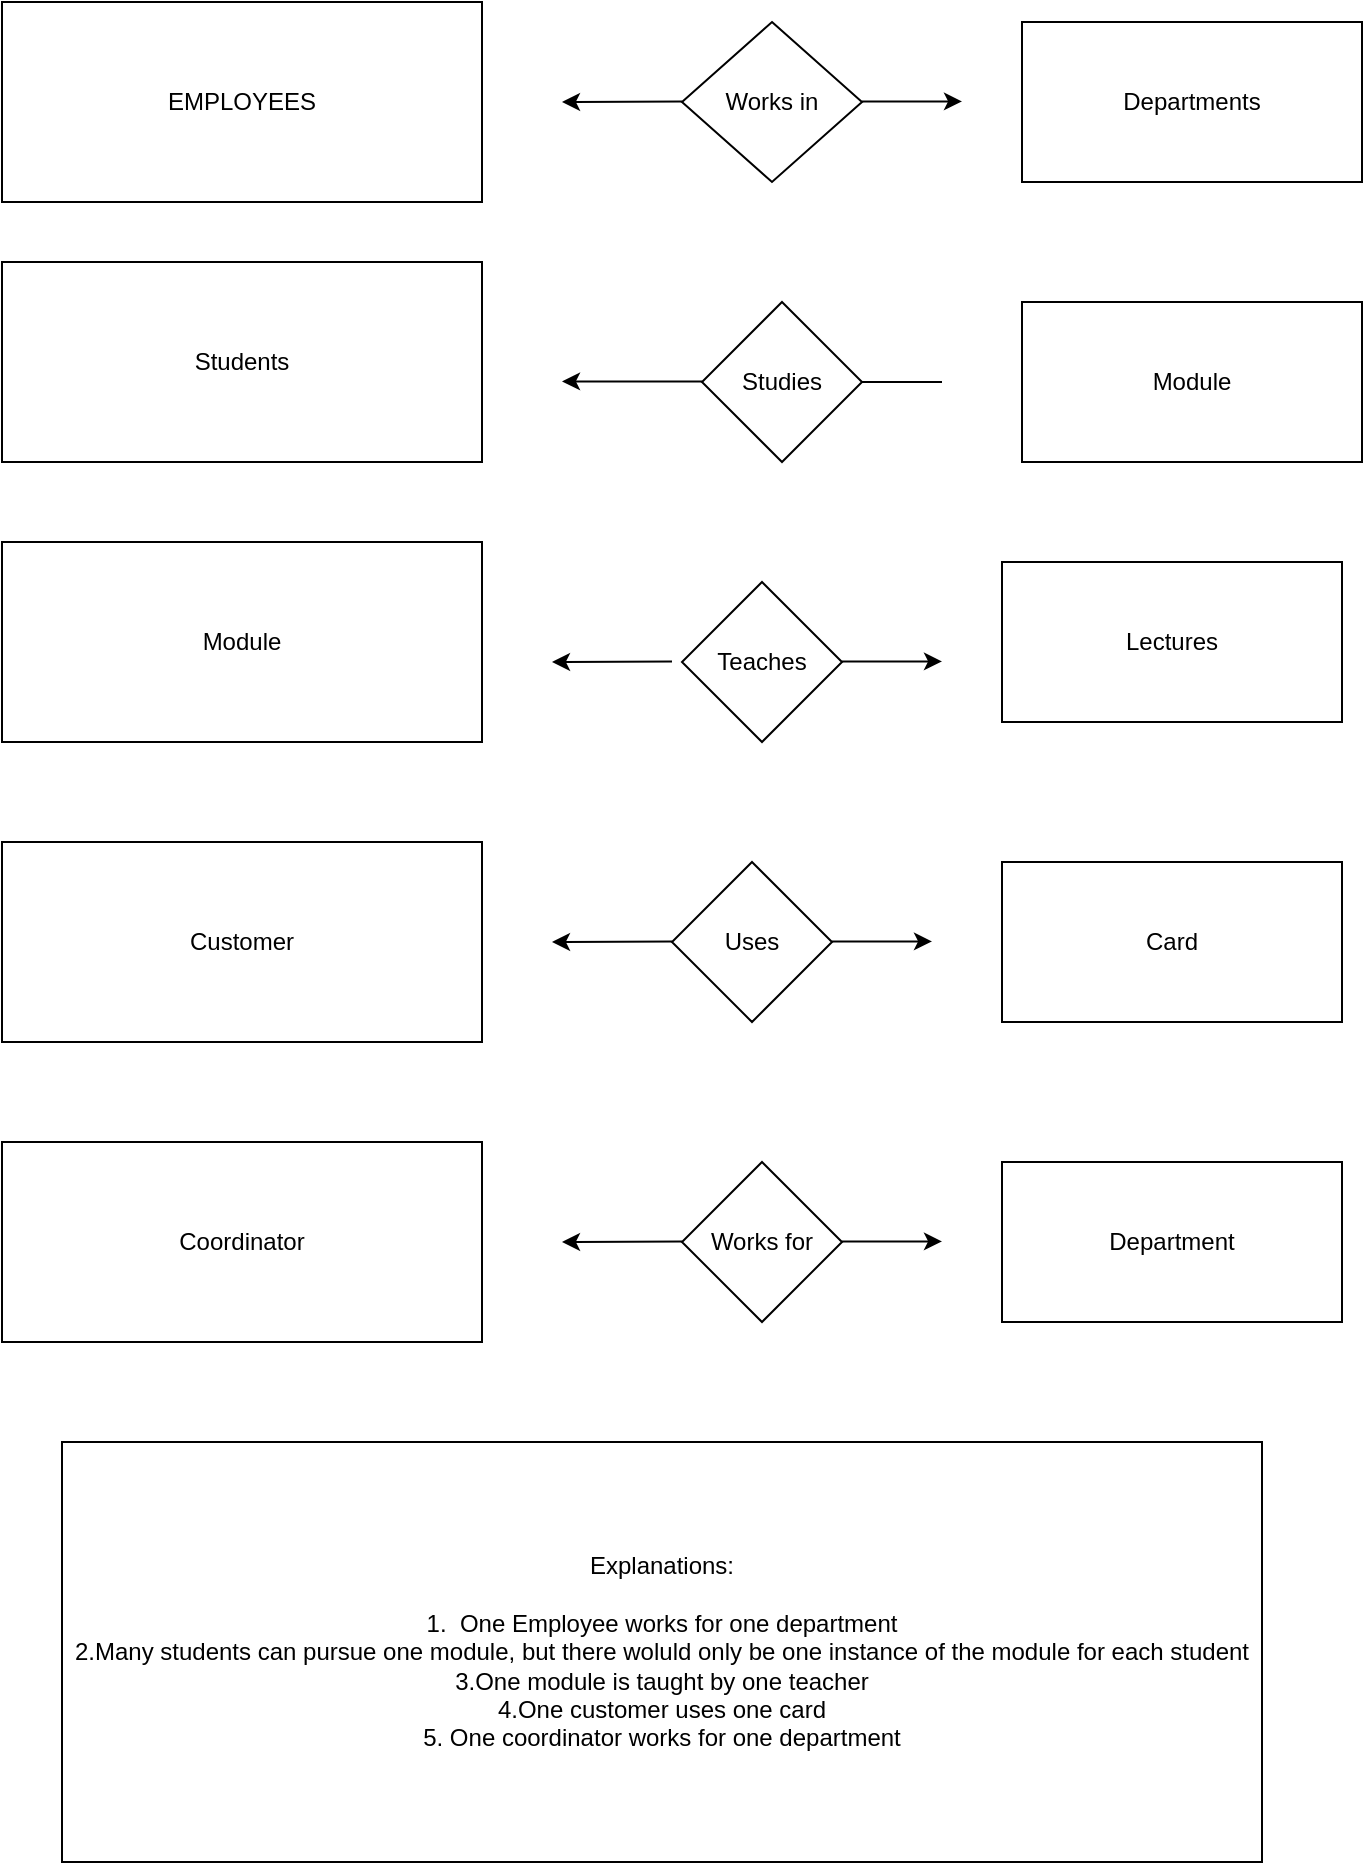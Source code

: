 <mxfile version="24.0.1" type="github">
  <diagram id="R2lEEEUBdFMjLlhIrx00" name="Page-1">
    <mxGraphModel dx="2314" dy="1010" grid="1" gridSize="10" guides="1" tooltips="1" connect="1" arrows="1" fold="1" page="1" pageScale="1" pageWidth="850" pageHeight="1100" math="0" shadow="0" extFonts="Permanent Marker^https://fonts.googleapis.com/css?family=Permanent+Marker">
      <root>
        <mxCell id="0" />
        <mxCell id="1" parent="0" />
        <mxCell id="UEg_cs4jdIOJF6-CDXrI-1" value="Departments" style="rounded=0;whiteSpace=wrap;html=1;" parent="1" vertex="1">
          <mxGeometry x="640" y="100" width="170" height="80" as="geometry" />
        </mxCell>
        <mxCell id="UEg_cs4jdIOJF6-CDXrI-2" value="EMPLOYEES" style="rounded=0;whiteSpace=wrap;html=1;" parent="1" vertex="1">
          <mxGeometry x="130" y="90" width="240" height="100" as="geometry" />
        </mxCell>
        <mxCell id="UEg_cs4jdIOJF6-CDXrI-3" value="Works in" style="rhombus;whiteSpace=wrap;html=1;" parent="1" vertex="1">
          <mxGeometry x="470" y="100" width="90" height="80" as="geometry" />
        </mxCell>
        <mxCell id="UEg_cs4jdIOJF6-CDXrI-4" value="Module" style="rounded=0;whiteSpace=wrap;html=1;" parent="1" vertex="1">
          <mxGeometry x="640" y="240" width="170" height="80" as="geometry" />
        </mxCell>
        <mxCell id="UEg_cs4jdIOJF6-CDXrI-5" value="Students" style="rounded=0;whiteSpace=wrap;html=1;" parent="1" vertex="1">
          <mxGeometry x="130" y="220" width="240" height="100" as="geometry" />
        </mxCell>
        <mxCell id="UEg_cs4jdIOJF6-CDXrI-6" value="Studies" style="rhombus;whiteSpace=wrap;html=1;" parent="1" vertex="1">
          <mxGeometry x="480" y="240" width="80" height="80" as="geometry" />
        </mxCell>
        <mxCell id="UEg_cs4jdIOJF6-CDXrI-7" value="Lectures" style="rounded=0;whiteSpace=wrap;html=1;" parent="1" vertex="1">
          <mxGeometry x="630" y="370" width="170" height="80" as="geometry" />
        </mxCell>
        <mxCell id="UEg_cs4jdIOJF6-CDXrI-8" value="Module" style="rounded=0;whiteSpace=wrap;html=1;" parent="1" vertex="1">
          <mxGeometry x="130" y="360" width="240" height="100" as="geometry" />
        </mxCell>
        <mxCell id="UEg_cs4jdIOJF6-CDXrI-10" value="Card" style="rounded=0;whiteSpace=wrap;html=1;" parent="1" vertex="1">
          <mxGeometry x="630" y="520" width="170" height="80" as="geometry" />
        </mxCell>
        <mxCell id="UEg_cs4jdIOJF6-CDXrI-11" value="Customer" style="rounded=0;whiteSpace=wrap;html=1;" parent="1" vertex="1">
          <mxGeometry x="130" y="510" width="240" height="100" as="geometry" />
        </mxCell>
        <mxCell id="UEg_cs4jdIOJF6-CDXrI-13" value="Department" style="rounded=0;whiteSpace=wrap;html=1;" parent="1" vertex="1">
          <mxGeometry x="630" y="670" width="170" height="80" as="geometry" />
        </mxCell>
        <mxCell id="UEg_cs4jdIOJF6-CDXrI-14" value="Coordinator" style="rounded=0;whiteSpace=wrap;html=1;" parent="1" vertex="1">
          <mxGeometry x="130" y="660" width="240" height="100" as="geometry" />
        </mxCell>
        <mxCell id="UEg_cs4jdIOJF6-CDXrI-20" value="" style="endArrow=classic;html=1;rounded=0;" parent="1" edge="1">
          <mxGeometry width="50" height="50" relative="1" as="geometry">
            <mxPoint x="480" y="279.69" as="sourcePoint" />
            <mxPoint x="410" y="279.69" as="targetPoint" />
          </mxGeometry>
        </mxCell>
        <mxCell id="UEg_cs4jdIOJF6-CDXrI-21" value="" style="endArrow=classic;html=1;rounded=0;" parent="1" edge="1">
          <mxGeometry width="50" height="50" relative="1" as="geometry">
            <mxPoint x="470" y="139.69" as="sourcePoint" />
            <mxPoint x="410" y="140" as="targetPoint" />
          </mxGeometry>
        </mxCell>
        <mxCell id="UEg_cs4jdIOJF6-CDXrI-22" value="" style="endArrow=classic;html=1;rounded=0;" parent="1" edge="1">
          <mxGeometry width="50" height="50" relative="1" as="geometry">
            <mxPoint x="560" y="139.69" as="sourcePoint" />
            <mxPoint x="610" y="139.69" as="targetPoint" />
          </mxGeometry>
        </mxCell>
        <mxCell id="UEg_cs4jdIOJF6-CDXrI-25" value="Teaches" style="rhombus;whiteSpace=wrap;html=1;" parent="1" vertex="1">
          <mxGeometry x="470" y="380" width="80" height="80" as="geometry" />
        </mxCell>
        <mxCell id="UEg_cs4jdIOJF6-CDXrI-26" value="" style="endArrow=classic;html=1;rounded=0;" parent="1" edge="1">
          <mxGeometry width="50" height="50" relative="1" as="geometry">
            <mxPoint x="465" y="419.69" as="sourcePoint" />
            <mxPoint x="405" y="420" as="targetPoint" />
          </mxGeometry>
        </mxCell>
        <mxCell id="UEg_cs4jdIOJF6-CDXrI-27" value="" style="endArrow=classic;html=1;rounded=0;" parent="1" edge="1">
          <mxGeometry width="50" height="50" relative="1" as="geometry">
            <mxPoint x="550" y="419.69" as="sourcePoint" />
            <mxPoint x="600" y="419.69" as="targetPoint" />
          </mxGeometry>
        </mxCell>
        <mxCell id="UEg_cs4jdIOJF6-CDXrI-28" value="Uses" style="rhombus;whiteSpace=wrap;html=1;" parent="1" vertex="1">
          <mxGeometry x="465" y="520" width="80" height="80" as="geometry" />
        </mxCell>
        <mxCell id="UEg_cs4jdIOJF6-CDXrI-29" value="" style="endArrow=classic;html=1;rounded=0;" parent="1" edge="1">
          <mxGeometry width="50" height="50" relative="1" as="geometry">
            <mxPoint x="465" y="559.69" as="sourcePoint" />
            <mxPoint x="405" y="560" as="targetPoint" />
          </mxGeometry>
        </mxCell>
        <mxCell id="UEg_cs4jdIOJF6-CDXrI-30" value="" style="endArrow=classic;html=1;rounded=0;" parent="1" edge="1">
          <mxGeometry width="50" height="50" relative="1" as="geometry">
            <mxPoint x="545" y="559.69" as="sourcePoint" />
            <mxPoint x="595" y="559.69" as="targetPoint" />
          </mxGeometry>
        </mxCell>
        <mxCell id="UEg_cs4jdIOJF6-CDXrI-31" value="Works for" style="rhombus;whiteSpace=wrap;html=1;" parent="1" vertex="1">
          <mxGeometry x="470" y="670" width="80" height="80" as="geometry" />
        </mxCell>
        <mxCell id="UEg_cs4jdIOJF6-CDXrI-32" value="" style="endArrow=classic;html=1;rounded=0;" parent="1" edge="1">
          <mxGeometry width="50" height="50" relative="1" as="geometry">
            <mxPoint x="470" y="709.69" as="sourcePoint" />
            <mxPoint x="410" y="710" as="targetPoint" />
          </mxGeometry>
        </mxCell>
        <mxCell id="UEg_cs4jdIOJF6-CDXrI-33" value="" style="endArrow=classic;html=1;rounded=0;" parent="1" edge="1">
          <mxGeometry width="50" height="50" relative="1" as="geometry">
            <mxPoint x="550" y="709.69" as="sourcePoint" />
            <mxPoint x="600" y="709.69" as="targetPoint" />
          </mxGeometry>
        </mxCell>
        <mxCell id="UEg_cs4jdIOJF6-CDXrI-35" value="" style="endArrow=none;html=1;rounded=0;" parent="1" edge="1">
          <mxGeometry width="50" height="50" relative="1" as="geometry">
            <mxPoint x="560" y="280" as="sourcePoint" />
            <mxPoint x="600" y="280" as="targetPoint" />
          </mxGeometry>
        </mxCell>
        <mxCell id="UEg_cs4jdIOJF6-CDXrI-36" value="Explanations:&lt;br&gt;&lt;br&gt;1.&amp;nbsp; One Employee works for one department&lt;div&gt;2.Many students can pursue one module, but there woluld only be one instance of the module for each student&lt;/div&gt;&lt;div&gt;3.One module is taught by one teacher&lt;/div&gt;&lt;div&gt;4.One customer uses one card&lt;/div&gt;&lt;div&gt;5. One coordinator works for one department&lt;/div&gt;" style="rounded=0;whiteSpace=wrap;html=1;" parent="1" vertex="1">
          <mxGeometry x="160" y="810" width="600" height="210" as="geometry" />
        </mxCell>
      </root>
    </mxGraphModel>
  </diagram>
</mxfile>
